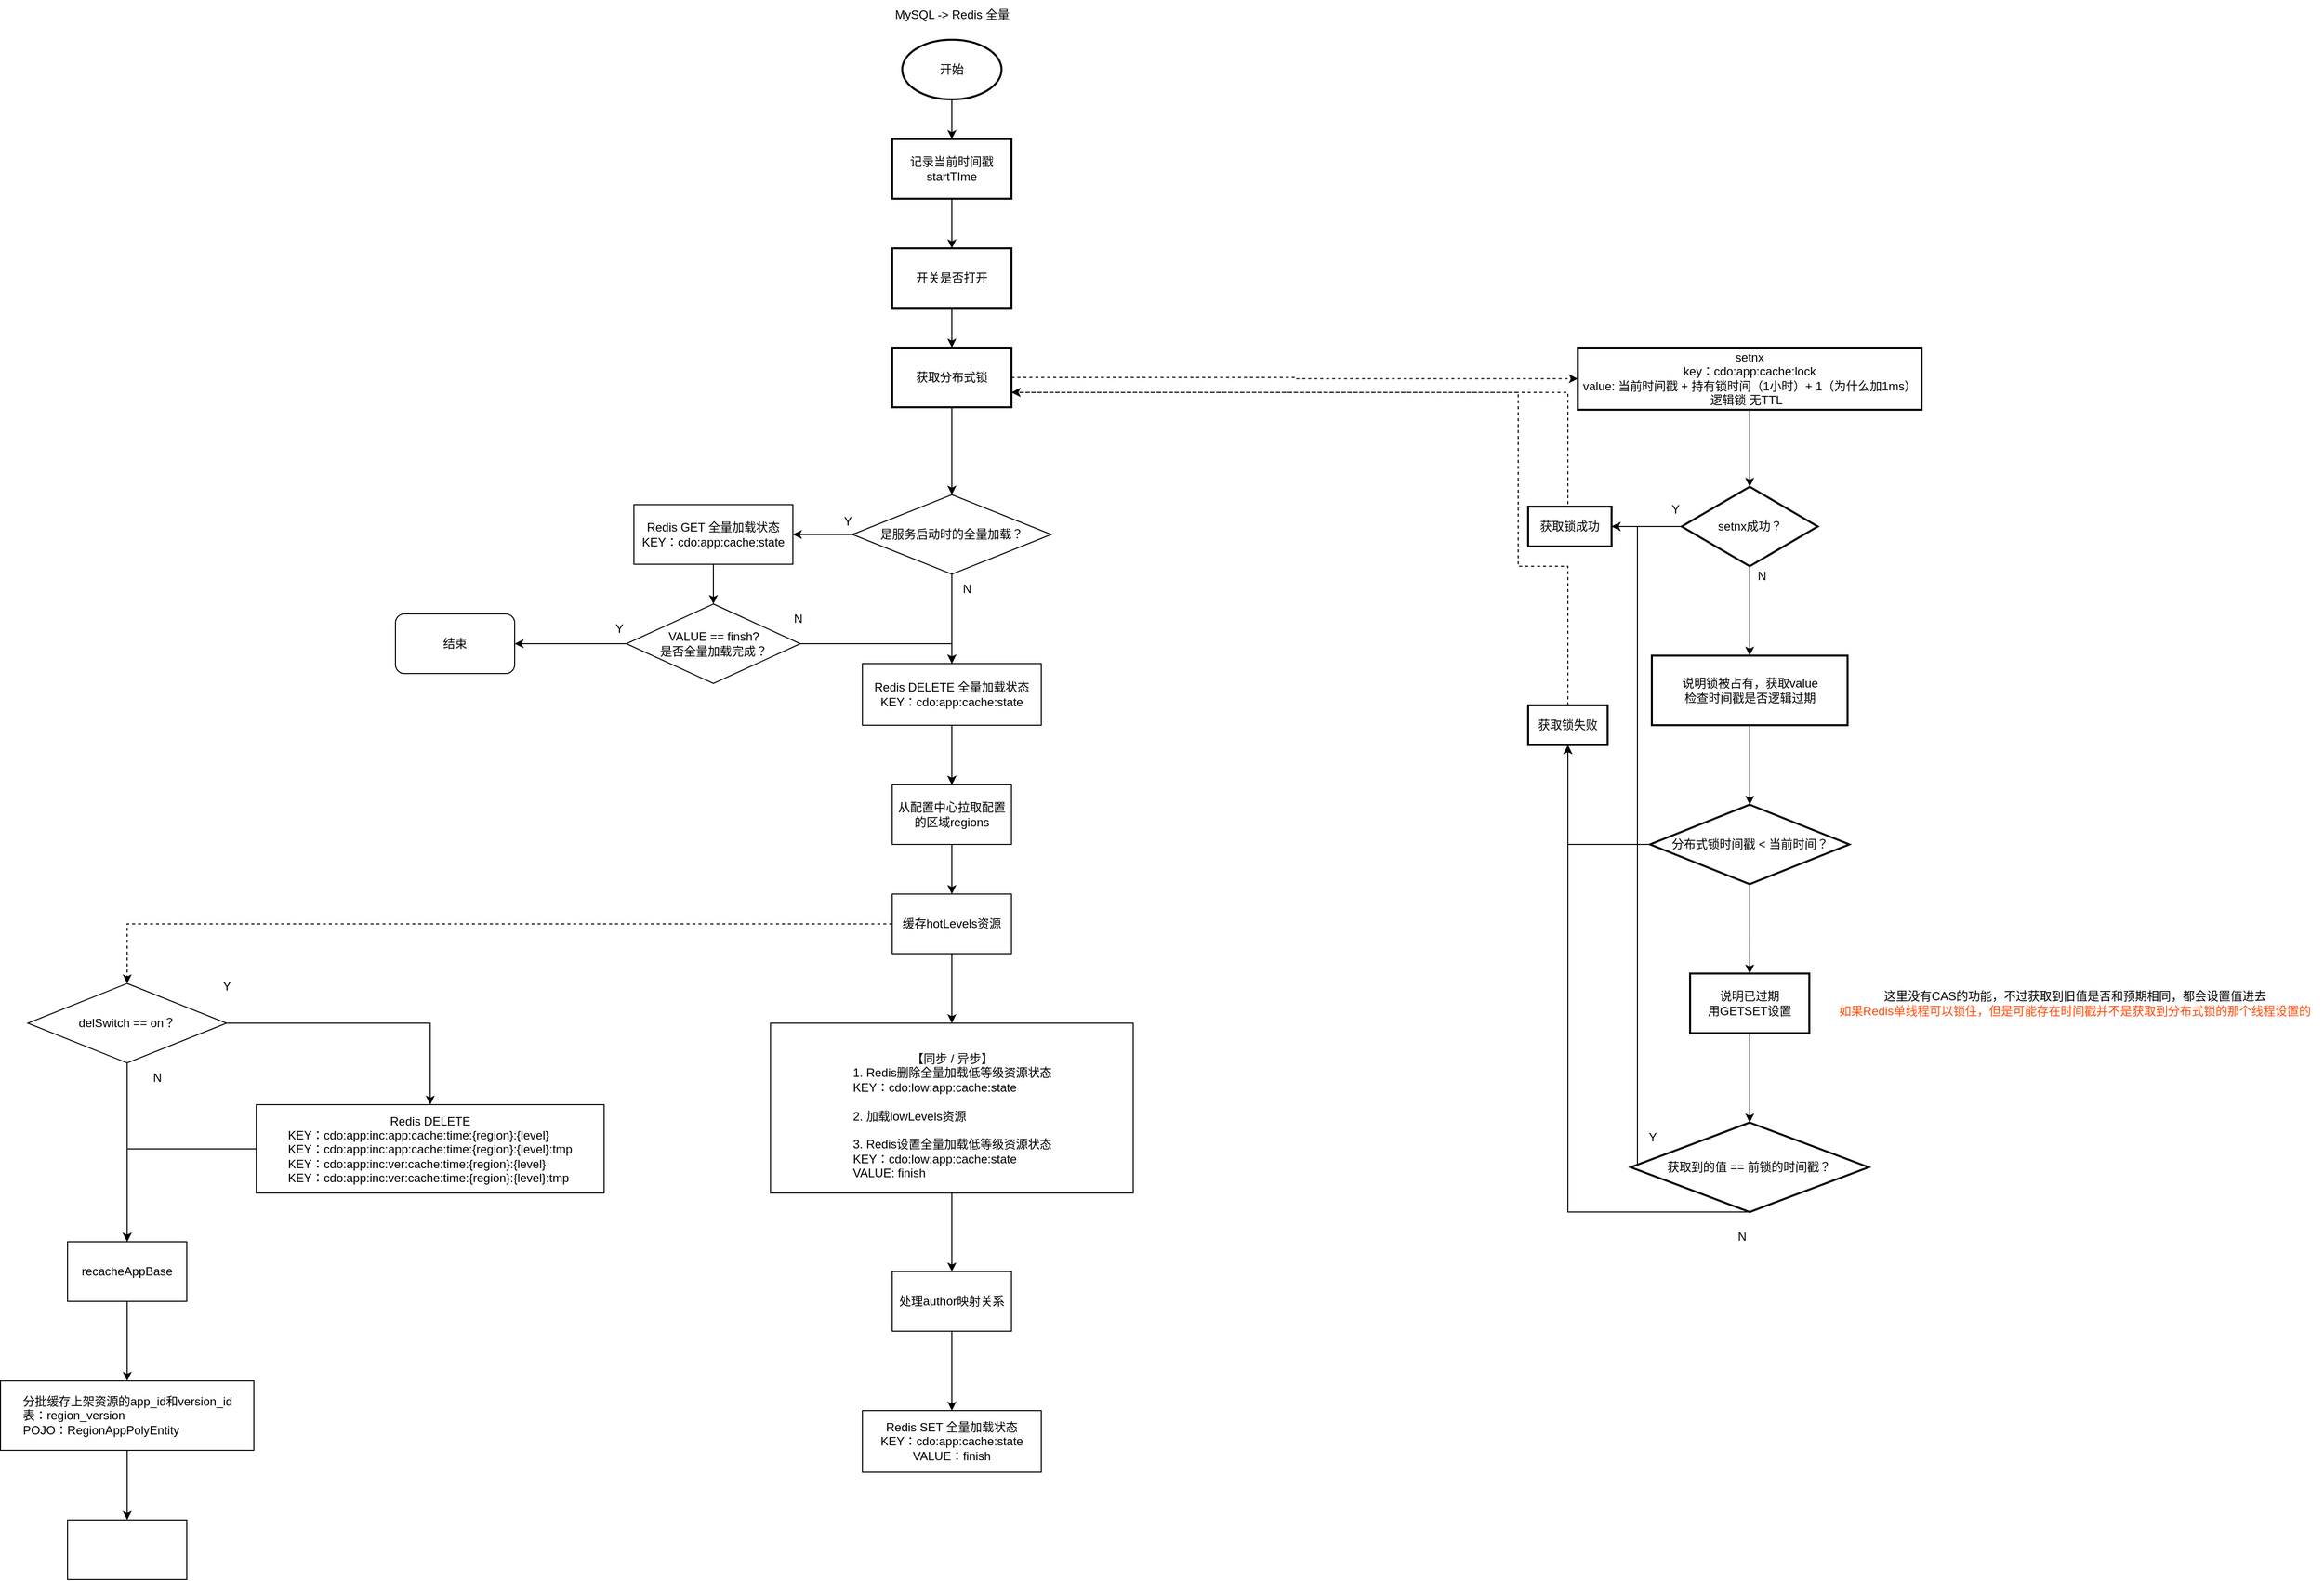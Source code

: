 <mxfile version="22.1.8" type="github">
  <diagram name="第 1 页" id="ahhZ_oQwKZSK2pZefBPP">
    <mxGraphModel dx="2704" dy="542" grid="1" gridSize="10" guides="1" tooltips="1" connect="1" arrows="1" fold="1" page="1" pageScale="1" pageWidth="827" pageHeight="1169" math="0" shadow="0">
      <root>
        <mxCell id="0" />
        <mxCell id="1" parent="0" />
        <mxCell id="pVk94E6_9Db-SWxM0IGJ-1" value="MySQL -&amp;gt; Redis 全量" style="text;html=1;align=center;verticalAlign=middle;resizable=0;points=[];autosize=1;strokeColor=none;fillColor=none;" vertex="1" parent="1">
          <mxGeometry x="-510" y="20" width="140" height="30" as="geometry" />
        </mxCell>
        <mxCell id="pVk94E6_9Db-SWxM0IGJ-16" style="edgeStyle=orthogonalEdgeStyle;rounded=0;orthogonalLoop=1;jettySize=auto;html=1;entryX=0.5;entryY=0;entryDx=0;entryDy=0;" edge="1" parent="1" source="pVk94E6_9Db-SWxM0IGJ-3" target="pVk94E6_9Db-SWxM0IGJ-15">
          <mxGeometry relative="1" as="geometry" />
        </mxCell>
        <mxCell id="pVk94E6_9Db-SWxM0IGJ-3" value="开始" style="strokeWidth=2;html=1;shape=mxgraph.flowchart.start_1;whiteSpace=wrap;" vertex="1" parent="1">
          <mxGeometry x="-490" y="60" width="100" height="60" as="geometry" />
        </mxCell>
        <mxCell id="pVk94E6_9Db-SWxM0IGJ-11" value="" style="edgeStyle=orthogonalEdgeStyle;rounded=0;orthogonalLoop=1;jettySize=auto;html=1;dashed=1;" edge="1" parent="1" source="pVk94E6_9Db-SWxM0IGJ-6" target="pVk94E6_9Db-SWxM0IGJ-10">
          <mxGeometry relative="1" as="geometry" />
        </mxCell>
        <mxCell id="pVk94E6_9Db-SWxM0IGJ-67" value="" style="edgeStyle=orthogonalEdgeStyle;rounded=0;orthogonalLoop=1;jettySize=auto;html=1;" edge="1" parent="1" source="pVk94E6_9Db-SWxM0IGJ-6" target="pVk94E6_9Db-SWxM0IGJ-61">
          <mxGeometry relative="1" as="geometry" />
        </mxCell>
        <mxCell id="pVk94E6_9Db-SWxM0IGJ-6" value="获取分布式锁" style="whiteSpace=wrap;html=1;strokeWidth=2;" vertex="1" parent="1">
          <mxGeometry x="-500" y="370" width="120" height="60" as="geometry" />
        </mxCell>
        <mxCell id="pVk94E6_9Db-SWxM0IGJ-19" value="" style="edgeStyle=orthogonalEdgeStyle;rounded=0;orthogonalLoop=1;jettySize=auto;html=1;" edge="1" parent="1" source="pVk94E6_9Db-SWxM0IGJ-10" target="pVk94E6_9Db-SWxM0IGJ-18">
          <mxGeometry relative="1" as="geometry" />
        </mxCell>
        <mxCell id="pVk94E6_9Db-SWxM0IGJ-10" value="setnx&lt;br&gt;key：cdo:app:cache:lock&lt;br&gt;value: 当前时间戳 + 持有锁时间（1小时）+ 1（为什么加1ms）&lt;br&gt;逻辑锁 无TTL&amp;nbsp;&amp;nbsp;" style="whiteSpace=wrap;html=1;strokeWidth=2;" vertex="1" parent="1">
          <mxGeometry x="190" y="370" width="346" height="62.5" as="geometry" />
        </mxCell>
        <mxCell id="pVk94E6_9Db-SWxM0IGJ-14" style="edgeStyle=orthogonalEdgeStyle;rounded=0;orthogonalLoop=1;jettySize=auto;html=1;entryX=0.5;entryY=0;entryDx=0;entryDy=0;" edge="1" parent="1" source="pVk94E6_9Db-SWxM0IGJ-12" target="pVk94E6_9Db-SWxM0IGJ-6">
          <mxGeometry relative="1" as="geometry" />
        </mxCell>
        <mxCell id="pVk94E6_9Db-SWxM0IGJ-12" value="开关是否打开" style="whiteSpace=wrap;html=1;strokeWidth=2;" vertex="1" parent="1">
          <mxGeometry x="-500" y="270" width="120" height="60" as="geometry" />
        </mxCell>
        <mxCell id="pVk94E6_9Db-SWxM0IGJ-17" style="edgeStyle=orthogonalEdgeStyle;rounded=0;orthogonalLoop=1;jettySize=auto;html=1;entryX=0.5;entryY=0;entryDx=0;entryDy=0;" edge="1" parent="1" source="pVk94E6_9Db-SWxM0IGJ-15" target="pVk94E6_9Db-SWxM0IGJ-12">
          <mxGeometry relative="1" as="geometry" />
        </mxCell>
        <mxCell id="pVk94E6_9Db-SWxM0IGJ-15" value="记录当前时间戳&lt;br&gt;startTIme" style="whiteSpace=wrap;html=1;strokeWidth=2;" vertex="1" parent="1">
          <mxGeometry x="-500" y="160" width="120" height="60" as="geometry" />
        </mxCell>
        <mxCell id="pVk94E6_9Db-SWxM0IGJ-21" value="" style="edgeStyle=orthogonalEdgeStyle;rounded=0;orthogonalLoop=1;jettySize=auto;html=1;" edge="1" parent="1" source="pVk94E6_9Db-SWxM0IGJ-18" target="pVk94E6_9Db-SWxM0IGJ-20">
          <mxGeometry relative="1" as="geometry" />
        </mxCell>
        <mxCell id="pVk94E6_9Db-SWxM0IGJ-44" value="" style="edgeStyle=orthogonalEdgeStyle;rounded=0;orthogonalLoop=1;jettySize=auto;html=1;" edge="1" parent="1" source="pVk94E6_9Db-SWxM0IGJ-18" target="pVk94E6_9Db-SWxM0IGJ-43">
          <mxGeometry relative="1" as="geometry" />
        </mxCell>
        <mxCell id="pVk94E6_9Db-SWxM0IGJ-18" value="setnx成功？" style="rhombus;whiteSpace=wrap;html=1;strokeWidth=2;" vertex="1" parent="1">
          <mxGeometry x="294.5" y="510" width="137" height="80" as="geometry" />
        </mxCell>
        <mxCell id="pVk94E6_9Db-SWxM0IGJ-38" value="" style="edgeStyle=orthogonalEdgeStyle;rounded=0;orthogonalLoop=1;jettySize=auto;html=1;" edge="1" parent="1" source="pVk94E6_9Db-SWxM0IGJ-20" target="pVk94E6_9Db-SWxM0IGJ-37">
          <mxGeometry relative="1" as="geometry" />
        </mxCell>
        <mxCell id="pVk94E6_9Db-SWxM0IGJ-20" value="说明锁被占有，获取value&lt;br style=&quot;border-color: var(--border-color);&quot;&gt;检查时间戳是否逻辑过期" style="whiteSpace=wrap;html=1;strokeWidth=2;" vertex="1" parent="1">
          <mxGeometry x="264.5" y="680" width="197" height="70" as="geometry" />
        </mxCell>
        <mxCell id="pVk94E6_9Db-SWxM0IGJ-24" value="N" style="text;html=1;align=center;verticalAlign=middle;resizable=0;points=[];autosize=1;strokeColor=none;fillColor=none;" vertex="1" parent="1">
          <mxGeometry x="360" y="585" width="30" height="30" as="geometry" />
        </mxCell>
        <mxCell id="pVk94E6_9Db-SWxM0IGJ-26" value="Y" style="text;html=1;align=center;verticalAlign=middle;resizable=0;points=[];autosize=1;strokeColor=none;fillColor=none;" vertex="1" parent="1">
          <mxGeometry x="273" y="518" width="30" height="30" as="geometry" />
        </mxCell>
        <mxCell id="pVk94E6_9Db-SWxM0IGJ-36" style="edgeStyle=orthogonalEdgeStyle;rounded=0;orthogonalLoop=1;jettySize=auto;html=1;entryX=1;entryY=0.75;entryDx=0;entryDy=0;dashed=1;" edge="1" parent="1" target="pVk94E6_9Db-SWxM0IGJ-6">
          <mxGeometry relative="1" as="geometry">
            <mxPoint x="180" y="527.5" as="sourcePoint" />
            <Array as="points">
              <mxPoint x="180" y="415" />
            </Array>
          </mxGeometry>
        </mxCell>
        <mxCell id="pVk94E6_9Db-SWxM0IGJ-41" value="" style="edgeStyle=orthogonalEdgeStyle;rounded=0;orthogonalLoop=1;jettySize=auto;html=1;" edge="1" parent="1" source="pVk94E6_9Db-SWxM0IGJ-37" target="pVk94E6_9Db-SWxM0IGJ-40">
          <mxGeometry relative="1" as="geometry" />
        </mxCell>
        <mxCell id="pVk94E6_9Db-SWxM0IGJ-47" value="" style="edgeStyle=orthogonalEdgeStyle;rounded=0;orthogonalLoop=1;jettySize=auto;html=1;" edge="1" parent="1" source="pVk94E6_9Db-SWxM0IGJ-37" target="pVk94E6_9Db-SWxM0IGJ-46">
          <mxGeometry relative="1" as="geometry" />
        </mxCell>
        <mxCell id="pVk94E6_9Db-SWxM0IGJ-37" value="分布式锁时间戳 &amp;lt; 当前时间？" style="rhombus;whiteSpace=wrap;html=1;strokeWidth=2;" vertex="1" parent="1">
          <mxGeometry x="262.75" y="830" width="200.5" height="80" as="geometry" />
        </mxCell>
        <mxCell id="pVk94E6_9Db-SWxM0IGJ-45" style="edgeStyle=orthogonalEdgeStyle;rounded=0;orthogonalLoop=1;jettySize=auto;html=1;entryX=1;entryY=0.75;entryDx=0;entryDy=0;dashed=1;" edge="1" parent="1" source="pVk94E6_9Db-SWxM0IGJ-40" target="pVk94E6_9Db-SWxM0IGJ-6">
          <mxGeometry relative="1" as="geometry">
            <Array as="points">
              <mxPoint x="180" y="590" />
              <mxPoint x="130" y="590" />
              <mxPoint x="130" y="415" />
            </Array>
          </mxGeometry>
        </mxCell>
        <mxCell id="pVk94E6_9Db-SWxM0IGJ-40" value="获取锁失败" style="whiteSpace=wrap;html=1;strokeWidth=2;" vertex="1" parent="1">
          <mxGeometry x="140" y="730" width="80" height="40" as="geometry" />
        </mxCell>
        <mxCell id="pVk94E6_9Db-SWxM0IGJ-43" value="获取锁成功" style="whiteSpace=wrap;html=1;strokeWidth=2;" vertex="1" parent="1">
          <mxGeometry x="140" y="530" width="84" height="40" as="geometry" />
        </mxCell>
        <mxCell id="pVk94E6_9Db-SWxM0IGJ-53" value="" style="edgeStyle=orthogonalEdgeStyle;rounded=0;orthogonalLoop=1;jettySize=auto;html=1;" edge="1" parent="1" source="pVk94E6_9Db-SWxM0IGJ-46" target="pVk94E6_9Db-SWxM0IGJ-52">
          <mxGeometry relative="1" as="geometry" />
        </mxCell>
        <mxCell id="pVk94E6_9Db-SWxM0IGJ-46" value="说明已过期&lt;br&gt;用GETSET设置&lt;font color=&quot;#ff4b0a&quot;&gt;&lt;br&gt;&lt;/font&gt;" style="whiteSpace=wrap;html=1;strokeWidth=2;" vertex="1" parent="1">
          <mxGeometry x="303" y="1000" width="120" height="60" as="geometry" />
        </mxCell>
        <mxCell id="pVk94E6_9Db-SWxM0IGJ-56" style="edgeStyle=orthogonalEdgeStyle;rounded=0;orthogonalLoop=1;jettySize=auto;html=1;entryX=1;entryY=0.5;entryDx=0;entryDy=0;" edge="1" parent="1" source="pVk94E6_9Db-SWxM0IGJ-52" target="pVk94E6_9Db-SWxM0IGJ-43">
          <mxGeometry relative="1" as="geometry">
            <Array as="points">
              <mxPoint x="250" y="550" />
            </Array>
          </mxGeometry>
        </mxCell>
        <mxCell id="pVk94E6_9Db-SWxM0IGJ-57" style="edgeStyle=orthogonalEdgeStyle;rounded=0;orthogonalLoop=1;jettySize=auto;html=1;entryX=0.5;entryY=1;entryDx=0;entryDy=0;" edge="1" parent="1" source="pVk94E6_9Db-SWxM0IGJ-52" target="pVk94E6_9Db-SWxM0IGJ-40">
          <mxGeometry relative="1" as="geometry">
            <Array as="points">
              <mxPoint x="180" y="1240" />
            </Array>
          </mxGeometry>
        </mxCell>
        <mxCell id="pVk94E6_9Db-SWxM0IGJ-52" value="获取到的值 == 前锁的时间戳？" style="rhombus;whiteSpace=wrap;html=1;strokeWidth=2;" vertex="1" parent="1">
          <mxGeometry x="243.32" y="1150" width="239.37" height="90" as="geometry" />
        </mxCell>
        <mxCell id="pVk94E6_9Db-SWxM0IGJ-55" value="Y" style="text;html=1;align=center;verticalAlign=middle;resizable=0;points=[];autosize=1;strokeColor=none;fillColor=none;" vertex="1" parent="1">
          <mxGeometry x="250" y="1150" width="30" height="30" as="geometry" />
        </mxCell>
        <mxCell id="pVk94E6_9Db-SWxM0IGJ-58" value="N" style="text;html=1;align=center;verticalAlign=middle;resizable=0;points=[];autosize=1;strokeColor=none;fillColor=none;" vertex="1" parent="1">
          <mxGeometry x="340" y="1250" width="30" height="30" as="geometry" />
        </mxCell>
        <mxCell id="pVk94E6_9Db-SWxM0IGJ-59" value="这里没有CAS的功能，不过获取到旧值是否和预期相同，都会设置值进去&lt;br style=&quot;border-color: var(--border-color); color: rgb(255, 75, 10);&quot;&gt;&lt;span style=&quot;color: rgb(255, 75, 10);&quot;&gt;如果Redis单线程可以锁住，但是可能存在时间戳并不是获取到分布式锁的那个线程设置的&lt;/span&gt;" style="text;html=1;align=center;verticalAlign=middle;resizable=0;points=[];autosize=1;strokeColor=none;fillColor=none;" vertex="1" parent="1">
          <mxGeometry x="440" y="1010" width="500" height="40" as="geometry" />
        </mxCell>
        <mxCell id="pVk94E6_9Db-SWxM0IGJ-70" value="" style="edgeStyle=orthogonalEdgeStyle;rounded=0;orthogonalLoop=1;jettySize=auto;html=1;" edge="1" parent="1" source="pVk94E6_9Db-SWxM0IGJ-61" target="pVk94E6_9Db-SWxM0IGJ-69">
          <mxGeometry relative="1" as="geometry" />
        </mxCell>
        <mxCell id="pVk94E6_9Db-SWxM0IGJ-90" style="edgeStyle=orthogonalEdgeStyle;rounded=0;orthogonalLoop=1;jettySize=auto;html=1;entryX=1;entryY=0.5;entryDx=0;entryDy=0;" edge="1" parent="1" source="pVk94E6_9Db-SWxM0IGJ-61" target="pVk94E6_9Db-SWxM0IGJ-65">
          <mxGeometry relative="1" as="geometry" />
        </mxCell>
        <mxCell id="pVk94E6_9Db-SWxM0IGJ-61" value="是服务启动时的全量加载？" style="rhombus;whiteSpace=wrap;html=1;" vertex="1" parent="1">
          <mxGeometry x="-540" y="518" width="200" height="80" as="geometry" />
        </mxCell>
        <mxCell id="pVk94E6_9Db-SWxM0IGJ-77" value="" style="edgeStyle=orthogonalEdgeStyle;rounded=0;orthogonalLoop=1;jettySize=auto;html=1;" edge="1" parent="1" source="pVk94E6_9Db-SWxM0IGJ-65" target="pVk94E6_9Db-SWxM0IGJ-76">
          <mxGeometry relative="1" as="geometry" />
        </mxCell>
        <mxCell id="pVk94E6_9Db-SWxM0IGJ-65" value="Redis GET 全量加载状态&lt;br&gt;KEY：cdo:app:cache:state" style="whiteSpace=wrap;html=1;" vertex="1" parent="1">
          <mxGeometry x="-760" y="528" width="160" height="60" as="geometry" />
        </mxCell>
        <mxCell id="pVk94E6_9Db-SWxM0IGJ-84" value="" style="edgeStyle=orthogonalEdgeStyle;rounded=0;orthogonalLoop=1;jettySize=auto;html=1;" edge="1" parent="1" source="pVk94E6_9Db-SWxM0IGJ-69" target="pVk94E6_9Db-SWxM0IGJ-83">
          <mxGeometry relative="1" as="geometry" />
        </mxCell>
        <mxCell id="pVk94E6_9Db-SWxM0IGJ-87" value="" style="edgeStyle=orthogonalEdgeStyle;rounded=0;orthogonalLoop=1;jettySize=auto;html=1;" edge="1" parent="1" source="pVk94E6_9Db-SWxM0IGJ-69" target="pVk94E6_9Db-SWxM0IGJ-83">
          <mxGeometry relative="1" as="geometry" />
        </mxCell>
        <mxCell id="pVk94E6_9Db-SWxM0IGJ-69" value="Redis DELETE 全量加载状态&lt;br style=&quot;border-color: var(--border-color);&quot;&gt;KEY：cdo:app:cache:state" style="whiteSpace=wrap;html=1;" vertex="1" parent="1">
          <mxGeometry x="-530" y="688" width="180" height="62" as="geometry" />
        </mxCell>
        <mxCell id="pVk94E6_9Db-SWxM0IGJ-71" value="Y" style="text;html=1;align=center;verticalAlign=middle;resizable=0;points=[];autosize=1;strokeColor=none;fillColor=none;" vertex="1" parent="1">
          <mxGeometry x="-560" y="530" width="30" height="30" as="geometry" />
        </mxCell>
        <mxCell id="pVk94E6_9Db-SWxM0IGJ-72" value="N" style="text;html=1;align=center;verticalAlign=middle;resizable=0;points=[];autosize=1;strokeColor=none;fillColor=none;" vertex="1" parent="1">
          <mxGeometry x="-440" y="598" width="30" height="30" as="geometry" />
        </mxCell>
        <mxCell id="pVk94E6_9Db-SWxM0IGJ-82" value="" style="edgeStyle=orthogonalEdgeStyle;rounded=0;orthogonalLoop=1;jettySize=auto;html=1;" edge="1" parent="1" source="pVk94E6_9Db-SWxM0IGJ-76" target="pVk94E6_9Db-SWxM0IGJ-81">
          <mxGeometry relative="1" as="geometry" />
        </mxCell>
        <mxCell id="pVk94E6_9Db-SWxM0IGJ-88" style="edgeStyle=orthogonalEdgeStyle;rounded=0;orthogonalLoop=1;jettySize=auto;html=1;entryX=0.5;entryY=0;entryDx=0;entryDy=0;" edge="1" parent="1" source="pVk94E6_9Db-SWxM0IGJ-76" target="pVk94E6_9Db-SWxM0IGJ-69">
          <mxGeometry relative="1" as="geometry" />
        </mxCell>
        <mxCell id="pVk94E6_9Db-SWxM0IGJ-76" value="VALUE == finsh?&lt;br&gt;是否全量加载完成？" style="rhombus;whiteSpace=wrap;html=1;" vertex="1" parent="1">
          <mxGeometry x="-767.5" y="628" width="175" height="80" as="geometry" />
        </mxCell>
        <mxCell id="pVk94E6_9Db-SWxM0IGJ-80" value="Y" style="text;html=1;align=center;verticalAlign=middle;resizable=0;points=[];autosize=1;strokeColor=none;fillColor=none;" vertex="1" parent="1">
          <mxGeometry x="-790" y="638" width="30" height="30" as="geometry" />
        </mxCell>
        <mxCell id="pVk94E6_9Db-SWxM0IGJ-81" value="结束" style="rounded=1;whiteSpace=wrap;html=1;" vertex="1" parent="1">
          <mxGeometry x="-1000" y="638" width="120" height="60" as="geometry" />
        </mxCell>
        <mxCell id="pVk94E6_9Db-SWxM0IGJ-94" value="" style="edgeStyle=orthogonalEdgeStyle;rounded=0;orthogonalLoop=1;jettySize=auto;html=1;" edge="1" parent="1" source="pVk94E6_9Db-SWxM0IGJ-83" target="pVk94E6_9Db-SWxM0IGJ-93">
          <mxGeometry relative="1" as="geometry" />
        </mxCell>
        <mxCell id="pVk94E6_9Db-SWxM0IGJ-83" value="从配置中心拉取配置的区域regions" style="whiteSpace=wrap;html=1;" vertex="1" parent="1">
          <mxGeometry x="-500" y="810" width="120" height="60" as="geometry" />
        </mxCell>
        <mxCell id="pVk94E6_9Db-SWxM0IGJ-86" value="N" style="text;html=1;align=center;verticalAlign=middle;resizable=0;points=[];autosize=1;strokeColor=none;fillColor=none;" vertex="1" parent="1">
          <mxGeometry x="-610" y="628" width="30" height="30" as="geometry" />
        </mxCell>
        <mxCell id="pVk94E6_9Db-SWxM0IGJ-99" style="edgeStyle=orthogonalEdgeStyle;rounded=0;orthogonalLoop=1;jettySize=auto;html=1;entryX=0.5;entryY=0;entryDx=0;entryDy=0;" edge="1" parent="1" source="pVk94E6_9Db-SWxM0IGJ-93" target="pVk94E6_9Db-SWxM0IGJ-97">
          <mxGeometry relative="1" as="geometry" />
        </mxCell>
        <mxCell id="pVk94E6_9Db-SWxM0IGJ-110" style="edgeStyle=orthogonalEdgeStyle;rounded=0;orthogonalLoop=1;jettySize=auto;html=1;entryX=0.5;entryY=0;entryDx=0;entryDy=0;dashed=1;" edge="1" parent="1" source="pVk94E6_9Db-SWxM0IGJ-93" target="pVk94E6_9Db-SWxM0IGJ-105">
          <mxGeometry relative="1" as="geometry" />
        </mxCell>
        <mxCell id="pVk94E6_9Db-SWxM0IGJ-93" value="缓存hotLevels资源" style="whiteSpace=wrap;html=1;" vertex="1" parent="1">
          <mxGeometry x="-500" y="920" width="120" height="60" as="geometry" />
        </mxCell>
        <mxCell id="pVk94E6_9Db-SWxM0IGJ-102" value="" style="edgeStyle=orthogonalEdgeStyle;rounded=0;orthogonalLoop=1;jettySize=auto;html=1;" edge="1" parent="1" source="pVk94E6_9Db-SWxM0IGJ-97" target="pVk94E6_9Db-SWxM0IGJ-101">
          <mxGeometry relative="1" as="geometry" />
        </mxCell>
        <mxCell id="pVk94E6_9Db-SWxM0IGJ-97" value="&lt;br&gt;【同步 / 异步】&lt;br&gt;&lt;div style=&quot;text-align: left;&quot;&gt;&lt;span style=&quot;background-color: initial;&quot;&gt;1. Redis删除全量加载低等级资源状态&lt;br&gt;KEY：cdo:low:app:cache:state&lt;br&gt;&lt;br&gt;&lt;/span&gt;&lt;/div&gt;&lt;div style=&quot;text-align: left;&quot;&gt;2. 加载lowLevels资源&lt;br&gt;&lt;br&gt;3. Redis设置全量加载低等级资源状态&lt;br&gt;KEY：cdo:low:app:cache:state&lt;br&gt;&lt;span style=&quot;background-color: initial;&quot;&gt;VALUE: finish&lt;/span&gt;&lt;/div&gt;" style="whiteSpace=wrap;html=1;" vertex="1" parent="1">
          <mxGeometry x="-622.5" y="1050" width="365" height="171" as="geometry" />
        </mxCell>
        <mxCell id="pVk94E6_9Db-SWxM0IGJ-100" value="Redis SET 全量加载状态&lt;br style=&quot;border-color: var(--border-color);&quot;&gt;KEY：cdo:app:cache:state&lt;br&gt;VALUE：finish" style="whiteSpace=wrap;html=1;" vertex="1" parent="1">
          <mxGeometry x="-530" y="1440" width="180" height="62" as="geometry" />
        </mxCell>
        <mxCell id="pVk94E6_9Db-SWxM0IGJ-103" value="" style="edgeStyle=orthogonalEdgeStyle;rounded=0;orthogonalLoop=1;jettySize=auto;html=1;" edge="1" parent="1" source="pVk94E6_9Db-SWxM0IGJ-101" target="pVk94E6_9Db-SWxM0IGJ-100">
          <mxGeometry relative="1" as="geometry" />
        </mxCell>
        <mxCell id="pVk94E6_9Db-SWxM0IGJ-101" value="处理author映射关系" style="whiteSpace=wrap;html=1;" vertex="1" parent="1">
          <mxGeometry x="-500" y="1300" width="120" height="60" as="geometry" />
        </mxCell>
        <mxCell id="pVk94E6_9Db-SWxM0IGJ-109" value="" style="edgeStyle=orthogonalEdgeStyle;rounded=0;orthogonalLoop=1;jettySize=auto;html=1;" edge="1" parent="1" source="pVk94E6_9Db-SWxM0IGJ-105" target="pVk94E6_9Db-SWxM0IGJ-108">
          <mxGeometry relative="1" as="geometry" />
        </mxCell>
        <mxCell id="pVk94E6_9Db-SWxM0IGJ-112" value="" style="edgeStyle=orthogonalEdgeStyle;rounded=0;orthogonalLoop=1;jettySize=auto;html=1;" edge="1" parent="1" source="pVk94E6_9Db-SWxM0IGJ-105" target="pVk94E6_9Db-SWxM0IGJ-111">
          <mxGeometry relative="1" as="geometry" />
        </mxCell>
        <mxCell id="pVk94E6_9Db-SWxM0IGJ-105" value="delSwitch == on？" style="rhombus;whiteSpace=wrap;html=1;" vertex="1" parent="1">
          <mxGeometry x="-1370" y="1010" width="200" height="80" as="geometry" />
        </mxCell>
        <mxCell id="pVk94E6_9Db-SWxM0IGJ-116" style="edgeStyle=orthogonalEdgeStyle;rounded=0;orthogonalLoop=1;jettySize=auto;html=1;entryX=0.5;entryY=0;entryDx=0;entryDy=0;" edge="1" parent="1" source="pVk94E6_9Db-SWxM0IGJ-108" target="pVk94E6_9Db-SWxM0IGJ-111">
          <mxGeometry relative="1" as="geometry" />
        </mxCell>
        <mxCell id="pVk94E6_9Db-SWxM0IGJ-108" value="&lt;div style=&quot;&quot;&gt;&lt;span style=&quot;background-color: initial;&quot;&gt;Redis DELETE&lt;/span&gt;&lt;/div&gt;&lt;div style=&quot;text-align: left;&quot;&gt;&lt;span style=&quot;background-color: initial;&quot;&gt;KEY：cdo:app:inc:app:cache:time:{region}:{level}&lt;/span&gt;&lt;/div&gt;&lt;div style=&quot;text-align: left;&quot;&gt;&lt;span style=&quot;background-color: initial;&quot;&gt;KEY：cdo:app:inc:app:cache:time:{region}:{level}:tmp&lt;/span&gt;&lt;/div&gt;&lt;div style=&quot;text-align: left;&quot;&gt;&lt;span style=&quot;background-color: initial;&quot;&gt;KEY：cdo:app:inc:ver:cache:time:{region}:{level}&lt;/span&gt;&lt;/div&gt;&lt;div style=&quot;text-align: left;&quot;&gt;KEY：cdo:app:inc:ver:cache:time:{region}:{level}:tmp&lt;br&gt;&lt;/div&gt;" style="whiteSpace=wrap;html=1;" vertex="1" parent="1">
          <mxGeometry x="-1140" y="1132" width="350" height="89" as="geometry" />
        </mxCell>
        <mxCell id="pVk94E6_9Db-SWxM0IGJ-118" value="" style="edgeStyle=orthogonalEdgeStyle;rounded=0;orthogonalLoop=1;jettySize=auto;html=1;" edge="1" parent="1" source="pVk94E6_9Db-SWxM0IGJ-111" target="pVk94E6_9Db-SWxM0IGJ-117">
          <mxGeometry relative="1" as="geometry" />
        </mxCell>
        <mxCell id="pVk94E6_9Db-SWxM0IGJ-111" value="recacheAppBase" style="whiteSpace=wrap;html=1;" vertex="1" parent="1">
          <mxGeometry x="-1330" y="1270" width="120" height="60" as="geometry" />
        </mxCell>
        <mxCell id="pVk94E6_9Db-SWxM0IGJ-113" value="Y" style="text;html=1;align=center;verticalAlign=middle;resizable=0;points=[];autosize=1;strokeColor=none;fillColor=none;" vertex="1" parent="1">
          <mxGeometry x="-1185" y="998" width="30" height="30" as="geometry" />
        </mxCell>
        <mxCell id="pVk94E6_9Db-SWxM0IGJ-115" value="N" style="text;html=1;align=center;verticalAlign=middle;resizable=0;points=[];autosize=1;strokeColor=none;fillColor=none;" vertex="1" parent="1">
          <mxGeometry x="-1255" y="1090" width="30" height="30" as="geometry" />
        </mxCell>
        <mxCell id="pVk94E6_9Db-SWxM0IGJ-120" value="" style="edgeStyle=orthogonalEdgeStyle;rounded=0;orthogonalLoop=1;jettySize=auto;html=1;" edge="1" parent="1" source="pVk94E6_9Db-SWxM0IGJ-117" target="pVk94E6_9Db-SWxM0IGJ-119">
          <mxGeometry relative="1" as="geometry" />
        </mxCell>
        <mxCell id="pVk94E6_9Db-SWxM0IGJ-117" value="分批缓存上架资源的app_id和version_id &lt;br&gt;&lt;div style=&quot;text-align: left;&quot;&gt;&lt;span style=&quot;background-color: initial;&quot;&gt;表：region_version&lt;/span&gt;&lt;/div&gt;&lt;div style=&quot;text-align: left;&quot;&gt;&lt;span style=&quot;background-color: initial;&quot;&gt;POJO：RegionAppPolyEntity&lt;/span&gt;&lt;/div&gt;" style="whiteSpace=wrap;html=1;" vertex="1" parent="1">
          <mxGeometry x="-1397.5" y="1410" width="255" height="70" as="geometry" />
        </mxCell>
        <mxCell id="pVk94E6_9Db-SWxM0IGJ-119" value="" style="whiteSpace=wrap;html=1;" vertex="1" parent="1">
          <mxGeometry x="-1330" y="1550" width="120" height="60" as="geometry" />
        </mxCell>
      </root>
    </mxGraphModel>
  </diagram>
</mxfile>
